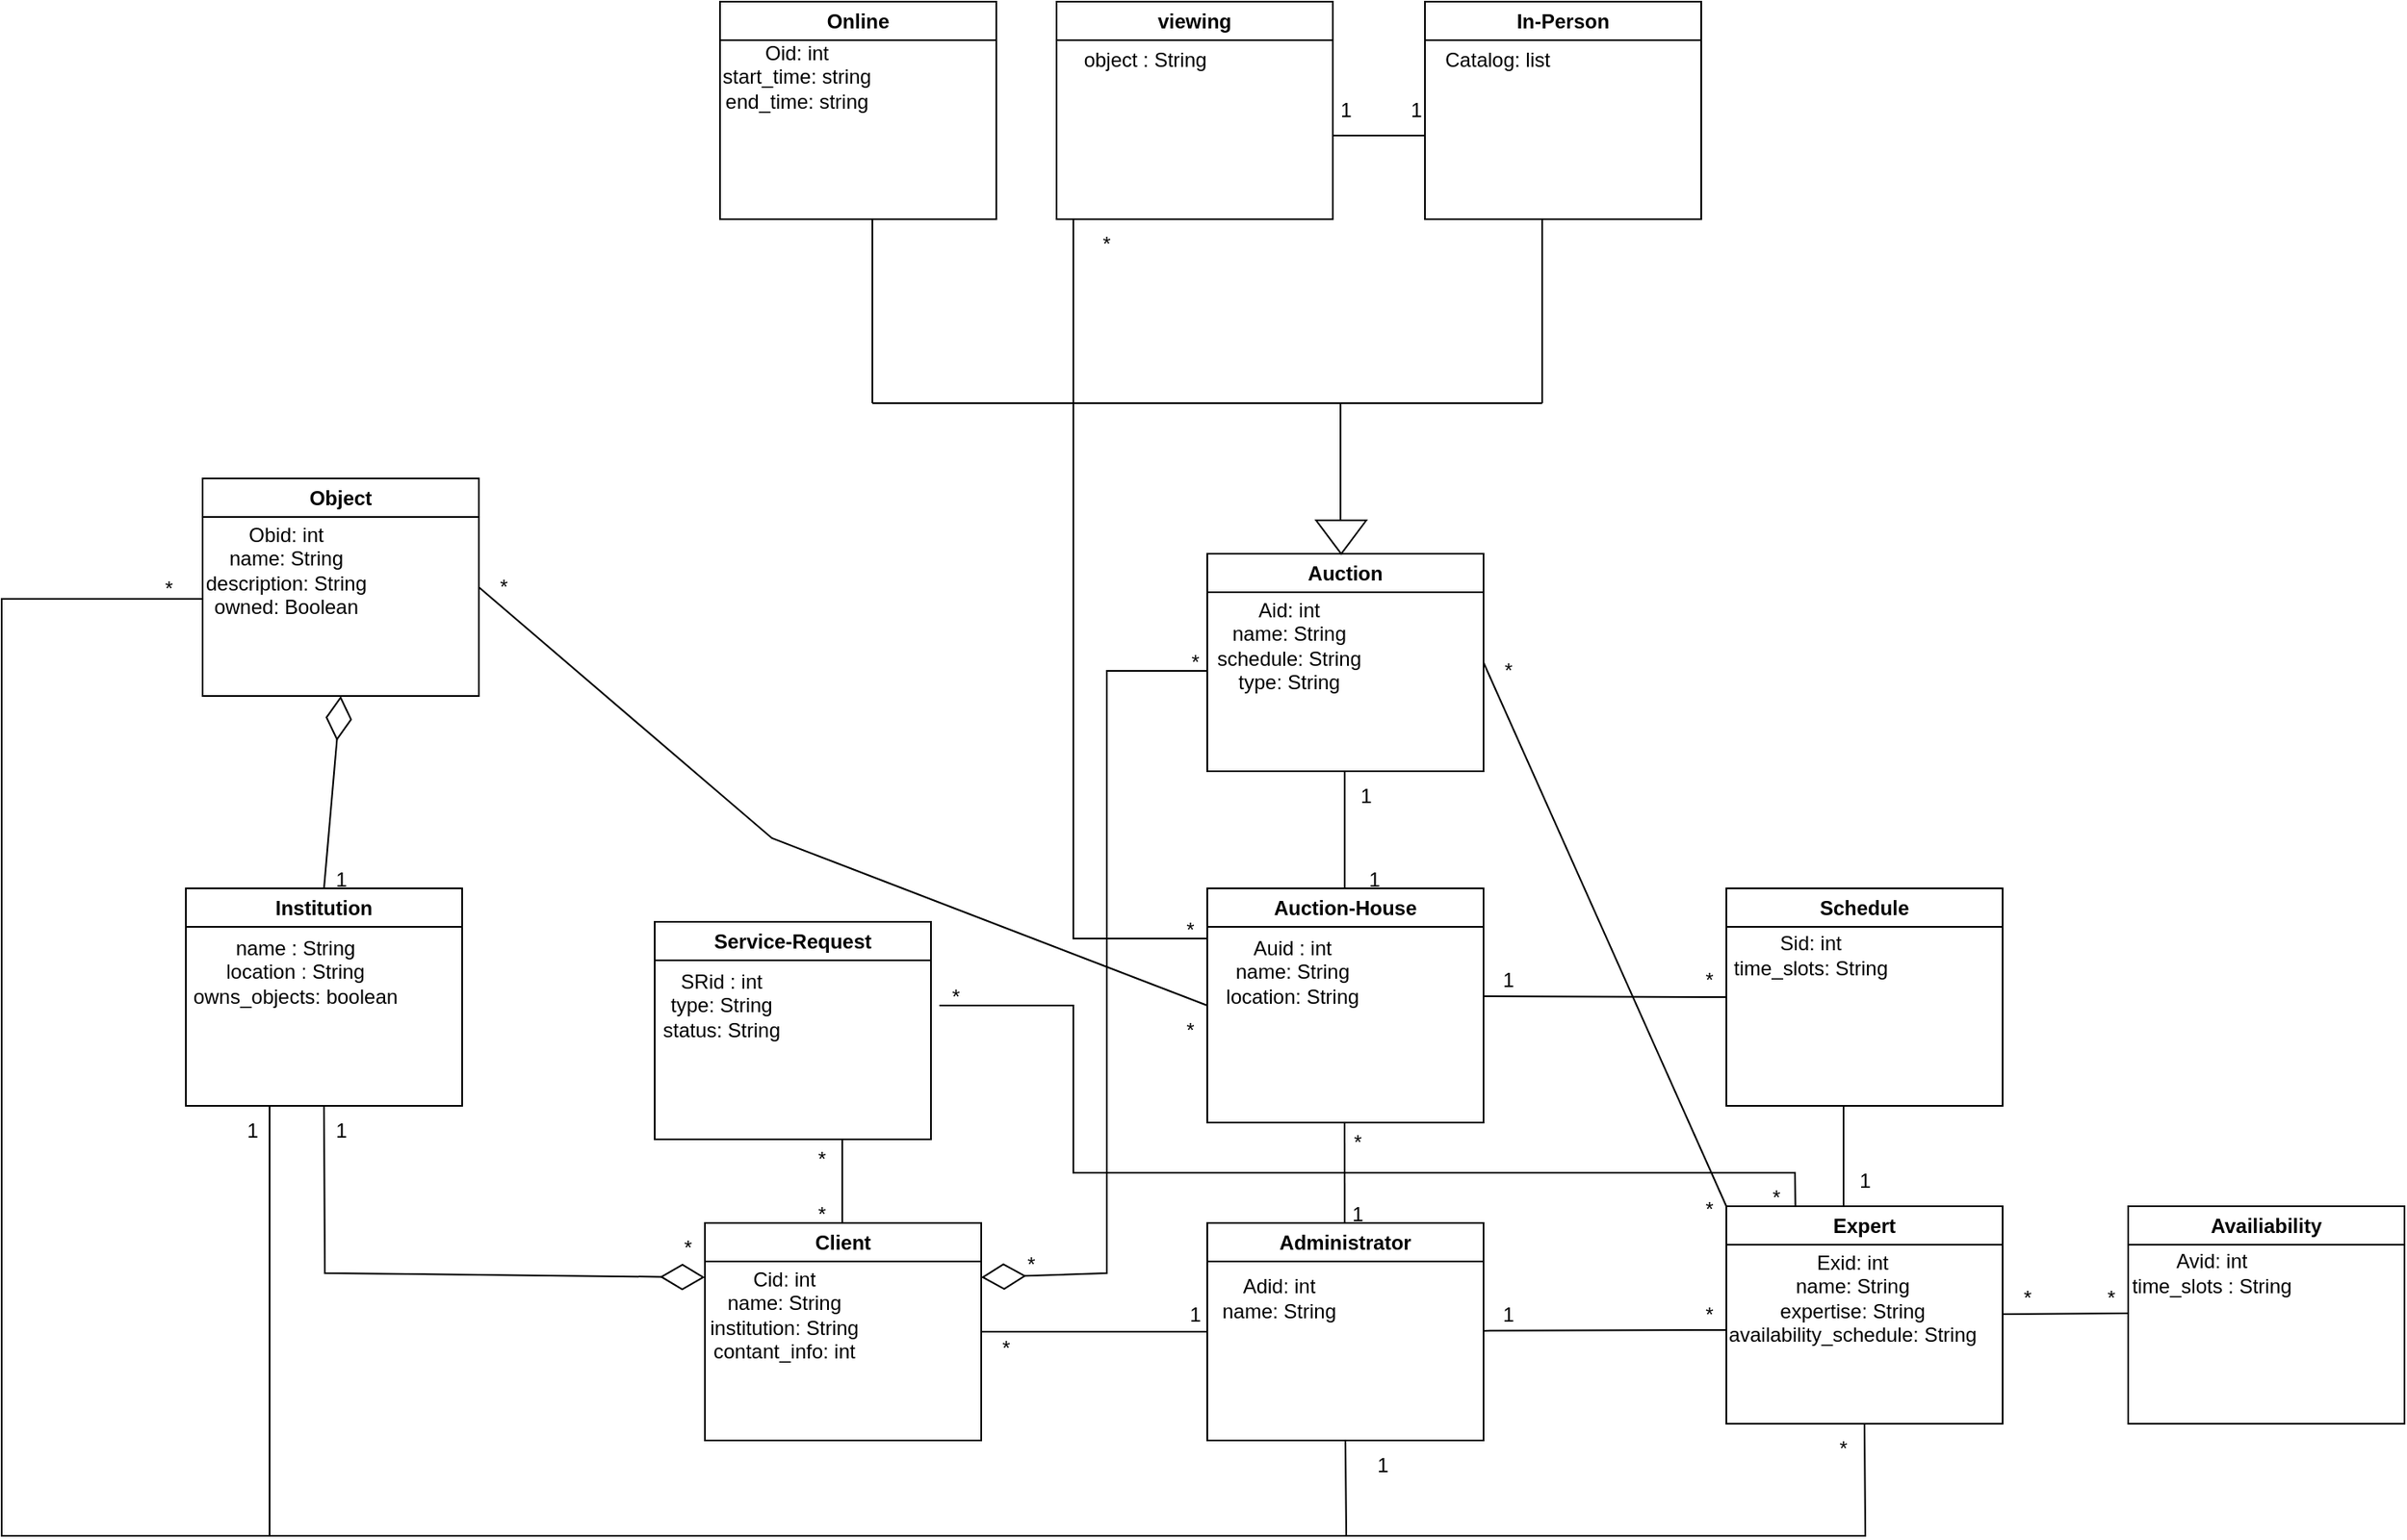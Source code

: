 <mxfile version="26.1.3">
  <diagram name="Page-1" id="1u0bXLWwdKbNFYyK-Vdu">
    <mxGraphModel dx="3212" dy="1187" grid="1" gridSize="10" guides="1" tooltips="1" connect="1" arrows="1" fold="1" page="1" pageScale="1" pageWidth="850" pageHeight="1100" math="0" shadow="0">
      <root>
        <mxCell id="0" />
        <mxCell id="1" parent="0" />
        <mxCell id="QZLf1c5xowND6YFxL0pv-1" value="Auction" style="swimlane;whiteSpace=wrap;html=1;" parent="1" vertex="1">
          <mxGeometry x="360" y="453" width="165" height="130" as="geometry" />
        </mxCell>
        <mxCell id="QZLf1c5xowND6YFxL0pv-48" value="Aid: int&lt;div&gt;name: String&lt;/div&gt;&lt;div&gt;schedule: String&lt;/div&gt;&lt;div&gt;type: String&lt;/div&gt;" style="text;html=1;align=center;verticalAlign=middle;whiteSpace=wrap;rounded=0;" parent="QZLf1c5xowND6YFxL0pv-1" vertex="1">
          <mxGeometry x="-20" y="25" width="137.5" height="60" as="geometry" />
        </mxCell>
        <mxCell id="QZLf1c5xowND6YFxL0pv-92" value="*" style="text;html=1;align=center;verticalAlign=middle;whiteSpace=wrap;rounded=0;" parent="QZLf1c5xowND6YFxL0pv-1" vertex="1">
          <mxGeometry x="-37.5" y="50" width="60" height="30" as="geometry" />
        </mxCell>
        <mxCell id="QZLf1c5xowND6YFxL0pv-2" value="Auction-House" style="swimlane;whiteSpace=wrap;html=1;" parent="1" vertex="1">
          <mxGeometry x="360" y="653" width="165" height="140" as="geometry" />
        </mxCell>
        <mxCell id="QZLf1c5xowND6YFxL0pv-52" value="Auid : int&lt;div&gt;name: String&lt;/div&gt;&lt;div&gt;location: String&lt;/div&gt;" style="text;html=1;align=center;verticalAlign=middle;whiteSpace=wrap;rounded=0;" parent="QZLf1c5xowND6YFxL0pv-2" vertex="1">
          <mxGeometry x="-4" y="20" width="110" height="60" as="geometry" />
        </mxCell>
        <mxCell id="QZLf1c5xowND6YFxL0pv-3" value="Administrator" style="swimlane;whiteSpace=wrap;html=1;" parent="1" vertex="1">
          <mxGeometry x="360" y="853" width="165" height="130" as="geometry" />
        </mxCell>
        <mxCell id="QZLf1c5xowND6YFxL0pv-55" value="Adid: int&lt;div&gt;name: String&lt;/div&gt;" style="text;html=1;align=center;verticalAlign=middle;whiteSpace=wrap;rounded=0;" parent="QZLf1c5xowND6YFxL0pv-3" vertex="1">
          <mxGeometry x="-9" y="30" width="104" height="30" as="geometry" />
        </mxCell>
        <mxCell id="QZLf1c5xowND6YFxL0pv-69" value="1" style="text;html=1;align=center;verticalAlign=middle;whiteSpace=wrap;rounded=0;" parent="QZLf1c5xowND6YFxL0pv-3" vertex="1">
          <mxGeometry x="-37.5" y="40" width="60" height="30" as="geometry" />
        </mxCell>
        <mxCell id="QZLf1c5xowND6YFxL0pv-6" value="Online" style="swimlane;whiteSpace=wrap;html=1;" parent="1" vertex="1">
          <mxGeometry x="69" y="123" width="165" height="130" as="geometry" />
        </mxCell>
        <mxCell id="QZLf1c5xowND6YFxL0pv-43" value="Oid: int&lt;div&gt;start_time: string&lt;/div&gt;&lt;div&gt;end_time: string&lt;/div&gt;" style="text;html=1;align=center;verticalAlign=middle;whiteSpace=wrap;rounded=0;" parent="QZLf1c5xowND6YFxL0pv-6" vertex="1">
          <mxGeometry x="-34" y="10" width="160" height="70" as="geometry" />
        </mxCell>
        <mxCell id="QZLf1c5xowND6YFxL0pv-7" value="In-Person" style="swimlane;whiteSpace=wrap;html=1;" parent="1" vertex="1">
          <mxGeometry x="490" y="123" width="165" height="130" as="geometry" />
        </mxCell>
        <mxCell id="QZLf1c5xowND6YFxL0pv-45" value="Catalog: list" style="text;html=1;align=center;verticalAlign=middle;whiteSpace=wrap;rounded=0;" parent="QZLf1c5xowND6YFxL0pv-7" vertex="1">
          <mxGeometry x="-24" y="20" width="135" height="30" as="geometry" />
        </mxCell>
        <mxCell id="QZLf1c5xowND6YFxL0pv-8" value="" style="endArrow=none;html=1;rounded=0;" parent="1" edge="1">
          <mxGeometry width="50" height="50" relative="1" as="geometry">
            <mxPoint x="442.08" y="653" as="sourcePoint" />
            <mxPoint x="442.08" y="583" as="targetPoint" />
          </mxGeometry>
        </mxCell>
        <mxCell id="QZLf1c5xowND6YFxL0pv-9" value="" style="endArrow=none;html=1;rounded=0;" parent="1" edge="1">
          <mxGeometry width="50" height="50" relative="1" as="geometry">
            <mxPoint x="442.08" y="853" as="sourcePoint" />
            <mxPoint x="442" y="793" as="targetPoint" />
          </mxGeometry>
        </mxCell>
        <mxCell id="QZLf1c5xowND6YFxL0pv-10" value="" style="verticalLabelPosition=bottom;verticalAlign=top;html=1;shape=mxgraph.basic.acute_triangle;dx=0.5;rotation=-180;" parent="1" vertex="1">
          <mxGeometry x="425" y="433" width="30" height="20" as="geometry" />
        </mxCell>
        <mxCell id="QZLf1c5xowND6YFxL0pv-13" value="" style="endArrow=none;html=1;rounded=0;" parent="1" edge="1">
          <mxGeometry width="50" height="50" relative="1" as="geometry">
            <mxPoint x="160" y="363" as="sourcePoint" />
            <mxPoint x="560" y="363" as="targetPoint" />
          </mxGeometry>
        </mxCell>
        <mxCell id="QZLf1c5xowND6YFxL0pv-14" value="" style="endArrow=none;html=1;rounded=0;" parent="1" edge="1">
          <mxGeometry width="50" height="50" relative="1" as="geometry">
            <mxPoint x="160" y="363" as="sourcePoint" />
            <mxPoint x="160" y="253" as="targetPoint" />
          </mxGeometry>
        </mxCell>
        <mxCell id="QZLf1c5xowND6YFxL0pv-15" value="" style="endArrow=none;html=1;rounded=0;" parent="1" edge="1">
          <mxGeometry width="50" height="50" relative="1" as="geometry">
            <mxPoint x="560" y="363" as="sourcePoint" />
            <mxPoint x="560" y="253" as="targetPoint" />
          </mxGeometry>
        </mxCell>
        <mxCell id="QZLf1c5xowND6YFxL0pv-16" value="" style="endArrow=none;html=1;rounded=0;" parent="1" edge="1">
          <mxGeometry width="50" height="50" relative="1" as="geometry">
            <mxPoint x="439.58" y="433" as="sourcePoint" />
            <mxPoint x="439.58" y="363" as="targetPoint" />
          </mxGeometry>
        </mxCell>
        <mxCell id="QZLf1c5xowND6YFxL0pv-17" value="Schedule" style="swimlane;whiteSpace=wrap;html=1;" parent="1" vertex="1">
          <mxGeometry x="670" y="653" width="165" height="130" as="geometry" />
        </mxCell>
        <mxCell id="QZLf1c5xowND6YFxL0pv-54" value="Sid: int&lt;div&gt;time_slots: String&lt;/div&gt;" style="text;html=1;align=center;verticalAlign=middle;resizable=0;points=[];autosize=1;strokeColor=none;fillColor=none;" parent="QZLf1c5xowND6YFxL0pv-17" vertex="1">
          <mxGeometry x="-10" y="20" width="120" height="40" as="geometry" />
        </mxCell>
        <mxCell id="QZLf1c5xowND6YFxL0pv-18" value="Expert" style="swimlane;whiteSpace=wrap;html=1;" parent="1" vertex="1">
          <mxGeometry x="670" y="843" width="165" height="130" as="geometry" />
        </mxCell>
        <mxCell id="QZLf1c5xowND6YFxL0pv-56" value="Exid: int&lt;div&gt;name: String&lt;/div&gt;&lt;div&gt;expertise: String&lt;/div&gt;&lt;div&gt;availability_schedule: String&lt;/div&gt;" style="text;html=1;align=center;verticalAlign=middle;resizable=0;points=[];autosize=1;strokeColor=none;fillColor=none;" parent="QZLf1c5xowND6YFxL0pv-18" vertex="1">
          <mxGeometry x="-10" y="20" width="170" height="70" as="geometry" />
        </mxCell>
        <mxCell id="QZLf1c5xowND6YFxL0pv-74" value="*" style="text;html=1;align=center;verticalAlign=middle;whiteSpace=wrap;rounded=0;" parent="QZLf1c5xowND6YFxL0pv-18" vertex="1">
          <mxGeometry x="-40" y="50" width="60" height="30" as="geometry" />
        </mxCell>
        <mxCell id="QZLf1c5xowND6YFxL0pv-19" value="Availiability" style="swimlane;whiteSpace=wrap;html=1;" parent="1" vertex="1">
          <mxGeometry x="910" y="843" width="165" height="130" as="geometry" />
        </mxCell>
        <mxCell id="QZLf1c5xowND6YFxL0pv-57" value="Avid: int&lt;div&gt;time_slots : String&lt;/div&gt;" style="text;html=1;align=center;verticalAlign=middle;whiteSpace=wrap;rounded=0;" parent="QZLf1c5xowND6YFxL0pv-19" vertex="1">
          <mxGeometry y="20" width="100" height="40" as="geometry" />
        </mxCell>
        <mxCell id="QZLf1c5xowND6YFxL0pv-20" value="" style="endArrow=none;html=1;rounded=0;entryX=0;entryY=0.5;entryDx=0;entryDy=0;exitX=1;exitY=0.5;exitDx=0;exitDy=0;" parent="1" source="QZLf1c5xowND6YFxL0pv-28" target="QZLf1c5xowND6YFxL0pv-3" edge="1">
          <mxGeometry width="50" height="50" relative="1" as="geometry">
            <mxPoint x="225" y="923" as="sourcePoint" />
            <mxPoint x="315" y="923" as="targetPoint" />
          </mxGeometry>
        </mxCell>
        <mxCell id="QZLf1c5xowND6YFxL0pv-21" value="" style="endArrow=none;html=1;rounded=0;entryX=0.25;entryY=0;entryDx=0;entryDy=0;" parent="1" target="QZLf1c5xowND6YFxL0pv-18" edge="1">
          <mxGeometry width="50" height="50" relative="1" as="geometry">
            <mxPoint x="200" y="723" as="sourcePoint" />
            <mxPoint x="700" y="813" as="targetPoint" />
            <Array as="points">
              <mxPoint x="280" y="723" />
              <mxPoint x="280" y="823" />
              <mxPoint x="711" y="823" />
            </Array>
          </mxGeometry>
        </mxCell>
        <mxCell id="QZLf1c5xowND6YFxL0pv-22" value="" style="endArrow=none;html=1;rounded=0;" parent="1" edge="1">
          <mxGeometry width="50" height="50" relative="1" as="geometry">
            <mxPoint x="142" y="803" as="sourcePoint" />
            <mxPoint x="142.02" y="853" as="targetPoint" />
          </mxGeometry>
        </mxCell>
        <mxCell id="QZLf1c5xowND6YFxL0pv-23" value="" style="endArrow=none;html=1;rounded=0;" parent="1" edge="1">
          <mxGeometry width="50" height="50" relative="1" as="geometry">
            <mxPoint x="740" y="843" as="sourcePoint" />
            <mxPoint x="740" y="783" as="targetPoint" />
          </mxGeometry>
        </mxCell>
        <mxCell id="QZLf1c5xowND6YFxL0pv-24" value="" style="endArrow=none;html=1;rounded=0;" parent="1" edge="1">
          <mxGeometry width="50" height="50" relative="1" as="geometry">
            <mxPoint x="835" y="907.44" as="sourcePoint" />
            <mxPoint x="910" y="907" as="targetPoint" />
          </mxGeometry>
        </mxCell>
        <mxCell id="QZLf1c5xowND6YFxL0pv-25" value="" style="endArrow=none;html=1;rounded=0;" parent="1" edge="1">
          <mxGeometry width="50" height="50" relative="1" as="geometry">
            <mxPoint x="525" y="917.44" as="sourcePoint" />
            <mxPoint x="670" y="917" as="targetPoint" />
          </mxGeometry>
        </mxCell>
        <mxCell id="QZLf1c5xowND6YFxL0pv-26" value="" style="endArrow=none;html=1;rounded=0;entryX=0;entryY=0.5;entryDx=0;entryDy=0;" parent="1" target="QZLf1c5xowND6YFxL0pv-17" edge="1">
          <mxGeometry width="50" height="50" relative="1" as="geometry">
            <mxPoint x="525" y="717.44" as="sourcePoint" />
            <mxPoint x="615" y="717.44" as="targetPoint" />
          </mxGeometry>
        </mxCell>
        <mxCell id="QZLf1c5xowND6YFxL0pv-28" value="Client" style="swimlane;whiteSpace=wrap;html=1;" parent="1" vertex="1">
          <mxGeometry x="60" y="853" width="165" height="130" as="geometry" />
        </mxCell>
        <mxCell id="QZLf1c5xowND6YFxL0pv-58" value="Cid: int&lt;div&gt;name: String&lt;/div&gt;&lt;div&gt;institution: String&lt;/div&gt;&lt;div&gt;contant_info: int&lt;/div&gt;" style="text;html=1;align=center;verticalAlign=middle;whiteSpace=wrap;rounded=0;" parent="QZLf1c5xowND6YFxL0pv-28" vertex="1">
          <mxGeometry x="-5" y="25" width="105" height="60" as="geometry" />
        </mxCell>
        <mxCell id="QZLf1c5xowND6YFxL0pv-29" value="Service-Request" style="swimlane;whiteSpace=wrap;html=1;" parent="1" vertex="1">
          <mxGeometry x="30" y="673" width="165" height="130" as="geometry" />
        </mxCell>
        <mxCell id="QZLf1c5xowND6YFxL0pv-50" value="SRid : int&lt;div&gt;type: String&lt;/div&gt;&lt;div&gt;status: String&lt;/div&gt;" style="text;html=1;align=center;verticalAlign=middle;whiteSpace=wrap;rounded=0;" parent="QZLf1c5xowND6YFxL0pv-29" vertex="1">
          <mxGeometry x="-50" y="20" width="180" height="60" as="geometry" />
        </mxCell>
        <mxCell id="QZLf1c5xowND6YFxL0pv-30" value="" style="endArrow=diamondThin;endFill=0;endSize=24;html=1;rounded=0;entryX=1;entryY=0.25;entryDx=0;entryDy=0;" parent="1" target="QZLf1c5xowND6YFxL0pv-28" edge="1">
          <mxGeometry width="160" relative="1" as="geometry">
            <mxPoint x="360" y="523" as="sourcePoint" />
            <mxPoint x="240" y="883" as="targetPoint" />
            <Array as="points">
              <mxPoint x="300" y="523" />
              <mxPoint x="300" y="883" />
            </Array>
          </mxGeometry>
        </mxCell>
        <mxCell id="QZLf1c5xowND6YFxL0pv-31" value="Institution" style="swimlane;whiteSpace=wrap;html=1;" parent="1" vertex="1">
          <mxGeometry x="-250" y="653" width="165" height="130" as="geometry" />
        </mxCell>
        <mxCell id="QZLf1c5xowND6YFxL0pv-51" value="name : String&lt;div&gt;location : String&lt;/div&gt;&lt;div&gt;owns_objects: boolean&lt;/div&gt;" style="text;html=1;align=center;verticalAlign=middle;whiteSpace=wrap;rounded=0;" parent="QZLf1c5xowND6YFxL0pv-31" vertex="1">
          <mxGeometry y="7.5" width="131" height="85" as="geometry" />
        </mxCell>
        <mxCell id="QZLf1c5xowND6YFxL0pv-32" value="Object" style="swimlane;whiteSpace=wrap;html=1;" parent="1" vertex="1">
          <mxGeometry x="-240" y="408" width="165" height="130" as="geometry" />
        </mxCell>
        <mxCell id="QZLf1c5xowND6YFxL0pv-49" value="Obid: int&lt;div&gt;name: String&lt;/div&gt;&lt;div&gt;description: String&lt;br&gt;owned: Boolean&lt;/div&gt;" style="text;html=1;align=center;verticalAlign=middle;whiteSpace=wrap;rounded=0;" parent="QZLf1c5xowND6YFxL0pv-32" vertex="1">
          <mxGeometry x="-30" y="25" width="160" height="60" as="geometry" />
        </mxCell>
        <mxCell id="QZLf1c5xowND6YFxL0pv-33" value="" style="endArrow=diamondThin;endFill=0;endSize=24;html=1;rounded=0;exitX=0.5;exitY=1;exitDx=0;exitDy=0;entryX=0;entryY=0.25;entryDx=0;entryDy=0;" parent="1" source="QZLf1c5xowND6YFxL0pv-31" target="QZLf1c5xowND6YFxL0pv-28" edge="1">
          <mxGeometry width="160" relative="1" as="geometry">
            <mxPoint x="-170" y="893" as="sourcePoint" />
            <mxPoint x="-10" y="893" as="targetPoint" />
            <Array as="points">
              <mxPoint x="-167" y="883" />
            </Array>
          </mxGeometry>
        </mxCell>
        <mxCell id="QZLf1c5xowND6YFxL0pv-34" value="" style="endArrow=diamondThin;endFill=0;endSize=24;html=1;rounded=0;exitX=0.5;exitY=0;exitDx=0;exitDy=0;entryX=0.5;entryY=1;entryDx=0;entryDy=0;" parent="1" source="QZLf1c5xowND6YFxL0pv-31" target="QZLf1c5xowND6YFxL0pv-32" edge="1">
          <mxGeometry width="160" relative="1" as="geometry">
            <mxPoint x="-200" y="583" as="sourcePoint" />
            <mxPoint x="-40" y="583" as="targetPoint" />
          </mxGeometry>
        </mxCell>
        <mxCell id="QZLf1c5xowND6YFxL0pv-35" value="viewing" style="swimlane;whiteSpace=wrap;html=1;" parent="1" vertex="1">
          <mxGeometry x="270" y="123" width="165" height="130" as="geometry" />
        </mxCell>
        <mxCell id="QZLf1c5xowND6YFxL0pv-44" value="object : String" style="text;html=1;align=center;verticalAlign=middle;whiteSpace=wrap;rounded=0;" parent="QZLf1c5xowND6YFxL0pv-35" vertex="1">
          <mxGeometry y="25" width="106" height="20" as="geometry" />
        </mxCell>
        <mxCell id="QZLf1c5xowND6YFxL0pv-36" value="" style="endArrow=none;html=1;rounded=0;" parent="1" edge="1">
          <mxGeometry width="50" height="50" relative="1" as="geometry">
            <mxPoint x="435" y="203" as="sourcePoint" />
            <mxPoint x="490" y="203" as="targetPoint" />
          </mxGeometry>
        </mxCell>
        <mxCell id="QZLf1c5xowND6YFxL0pv-37" value="" style="endArrow=none;html=1;rounded=0;" parent="1" edge="1">
          <mxGeometry width="50" height="50" relative="1" as="geometry">
            <mxPoint x="360" y="683" as="sourcePoint" />
            <mxPoint x="280" y="253" as="targetPoint" />
            <Array as="points">
              <mxPoint x="280" y="683" />
            </Array>
          </mxGeometry>
        </mxCell>
        <mxCell id="QZLf1c5xowND6YFxL0pv-38" value="" style="endArrow=none;html=1;rounded=0;exitX=1;exitY=0.5;exitDx=0;exitDy=0;entryX=0;entryY=0.5;entryDx=0;entryDy=0;" parent="1" source="QZLf1c5xowND6YFxL0pv-32" target="QZLf1c5xowND6YFxL0pv-2" edge="1">
          <mxGeometry width="50" height="50" relative="1" as="geometry">
            <mxPoint x="40" y="498" as="sourcePoint" />
            <mxPoint x="40" y="388" as="targetPoint" />
            <Array as="points">
              <mxPoint x="100" y="623" />
            </Array>
          </mxGeometry>
        </mxCell>
        <mxCell id="QZLf1c5xowND6YFxL0pv-59" value="1" style="text;html=1;align=center;verticalAlign=middle;whiteSpace=wrap;rounded=0;" parent="1" vertex="1">
          <mxGeometry x="-187.5" y="783" width="60" height="30" as="geometry" />
        </mxCell>
        <mxCell id="QZLf1c5xowND6YFxL0pv-60" value="1" style="text;html=1;align=center;verticalAlign=middle;whiteSpace=wrap;rounded=0;" parent="1" vertex="1">
          <mxGeometry x="-187.5" y="633" width="60" height="30" as="geometry" />
        </mxCell>
        <mxCell id="QZLf1c5xowND6YFxL0pv-61" value="1" style="text;html=1;align=center;verticalAlign=middle;whiteSpace=wrap;rounded=0;" parent="1" vertex="1">
          <mxGeometry x="425" y="583" width="60" height="30" as="geometry" />
        </mxCell>
        <mxCell id="QZLf1c5xowND6YFxL0pv-62" value="1" style="text;html=1;align=center;verticalAlign=middle;whiteSpace=wrap;rounded=0;" parent="1" vertex="1">
          <mxGeometry x="430" y="633" width="60" height="30" as="geometry" />
        </mxCell>
        <mxCell id="QZLf1c5xowND6YFxL0pv-64" value="1" style="text;html=1;align=center;verticalAlign=middle;whiteSpace=wrap;rounded=0;" parent="1" vertex="1">
          <mxGeometry x="510" y="693" width="60" height="30" as="geometry" />
        </mxCell>
        <mxCell id="QZLf1c5xowND6YFxL0pv-65" value="1" style="text;html=1;align=center;verticalAlign=middle;whiteSpace=wrap;rounded=0;" parent="1" vertex="1">
          <mxGeometry x="722.5" y="813" width="60" height="30" as="geometry" />
        </mxCell>
        <mxCell id="QZLf1c5xowND6YFxL0pv-66" value="1" style="text;html=1;align=center;verticalAlign=middle;whiteSpace=wrap;rounded=0;" parent="1" vertex="1">
          <mxGeometry x="510" y="893" width="60" height="30" as="geometry" />
        </mxCell>
        <mxCell id="QZLf1c5xowND6YFxL0pv-67" value="1" style="text;html=1;align=center;verticalAlign=middle;whiteSpace=wrap;rounded=0;" parent="1" vertex="1">
          <mxGeometry x="420" y="833" width="60" height="30" as="geometry" />
        </mxCell>
        <mxCell id="QZLf1c5xowND6YFxL0pv-70" value="*" style="text;html=1;align=center;verticalAlign=middle;whiteSpace=wrap;rounded=0;" parent="1" vertex="1">
          <mxGeometry x="20" y="853" width="60" height="30" as="geometry" />
        </mxCell>
        <mxCell id="QZLf1c5xowND6YFxL0pv-72" value="*" style="text;html=1;align=center;verticalAlign=middle;whiteSpace=wrap;rounded=0;" parent="1" vertex="1">
          <mxGeometry x="210" y="913" width="60" height="30" as="geometry" />
        </mxCell>
        <mxCell id="QZLf1c5xowND6YFxL0pv-73" value="*" style="text;html=1;align=center;verticalAlign=middle;whiteSpace=wrap;rounded=0;" parent="1" vertex="1">
          <mxGeometry x="225" y="863" width="60" height="30" as="geometry" />
        </mxCell>
        <mxCell id="QZLf1c5xowND6YFxL0pv-75" value="*" style="text;html=1;align=center;verticalAlign=middle;whiteSpace=wrap;rounded=0;" parent="1" vertex="1">
          <mxGeometry x="870" y="883" width="60" height="30" as="geometry" />
        </mxCell>
        <mxCell id="QZLf1c5xowND6YFxL0pv-76" value="*" style="text;html=1;align=center;verticalAlign=middle;whiteSpace=wrap;rounded=0;" parent="1" vertex="1">
          <mxGeometry x="820" y="883" width="60" height="30" as="geometry" />
        </mxCell>
        <mxCell id="QZLf1c5xowND6YFxL0pv-77" value="*" style="text;html=1;align=center;verticalAlign=middle;whiteSpace=wrap;rounded=0;" parent="1" vertex="1">
          <mxGeometry x="630" y="693" width="60" height="30" as="geometry" />
        </mxCell>
        <mxCell id="QZLf1c5xowND6YFxL0pv-79" value="*" style="text;html=1;align=center;verticalAlign=middle;whiteSpace=wrap;rounded=0;" parent="1" vertex="1">
          <mxGeometry x="670" y="823" width="60" height="30" as="geometry" />
        </mxCell>
        <mxCell id="QZLf1c5xowND6YFxL0pv-80" value="*" style="text;html=1;align=center;verticalAlign=middle;whiteSpace=wrap;rounded=0;" parent="1" vertex="1">
          <mxGeometry x="420" y="790" width="60" height="30" as="geometry" />
        </mxCell>
        <mxCell id="QZLf1c5xowND6YFxL0pv-82" value="*" style="text;html=1;align=center;verticalAlign=middle;whiteSpace=wrap;rounded=0;" parent="1" vertex="1">
          <mxGeometry x="100" y="800" width="60" height="30" as="geometry" />
        </mxCell>
        <mxCell id="QZLf1c5xowND6YFxL0pv-83" value="*" style="text;html=1;align=center;verticalAlign=middle;whiteSpace=wrap;rounded=0;" parent="1" vertex="1">
          <mxGeometry x="100" y="833" width="60" height="30" as="geometry" />
        </mxCell>
        <mxCell id="QZLf1c5xowND6YFxL0pv-84" value="*" style="text;html=1;align=center;verticalAlign=middle;whiteSpace=wrap;rounded=0;" parent="1" vertex="1">
          <mxGeometry x="180" y="703" width="60" height="30" as="geometry" />
        </mxCell>
        <mxCell id="QZLf1c5xowND6YFxL0pv-85" value="*" style="text;html=1;align=center;verticalAlign=middle;whiteSpace=wrap;rounded=0;" parent="1" vertex="1">
          <mxGeometry x="320" y="663" width="60" height="30" as="geometry" />
        </mxCell>
        <mxCell id="QZLf1c5xowND6YFxL0pv-86" value="*" style="text;html=1;align=center;verticalAlign=middle;whiteSpace=wrap;rounded=0;" parent="1" vertex="1">
          <mxGeometry x="320" y="723" width="60" height="30" as="geometry" />
        </mxCell>
        <mxCell id="QZLf1c5xowND6YFxL0pv-87" value="*" style="text;html=1;align=center;verticalAlign=middle;whiteSpace=wrap;rounded=0;" parent="1" vertex="1">
          <mxGeometry x="-90" y="458" width="60" height="30" as="geometry" />
        </mxCell>
        <mxCell id="QZLf1c5xowND6YFxL0pv-88" value="*" style="text;html=1;align=center;verticalAlign=middle;whiteSpace=wrap;rounded=0;" parent="1" vertex="1">
          <mxGeometry x="270" y="253" width="60" height="30" as="geometry" />
        </mxCell>
        <mxCell id="QZLf1c5xowND6YFxL0pv-89" value="" style="endArrow=none;html=1;rounded=0;entryX=1;entryY=0.5;entryDx=0;entryDy=0;exitX=0;exitY=0;exitDx=0;exitDy=0;" parent="1" source="QZLf1c5xowND6YFxL0pv-18" target="QZLf1c5xowND6YFxL0pv-1" edge="1">
          <mxGeometry width="50" height="50" relative="1" as="geometry">
            <mxPoint x="580" y="623" as="sourcePoint" />
            <mxPoint x="630" y="573" as="targetPoint" />
          </mxGeometry>
        </mxCell>
        <mxCell id="QZLf1c5xowND6YFxL0pv-90" value="*" style="text;html=1;align=center;verticalAlign=middle;whiteSpace=wrap;rounded=0;" parent="1" vertex="1">
          <mxGeometry x="630" y="830" width="60" height="30" as="geometry" />
        </mxCell>
        <mxCell id="QZLf1c5xowND6YFxL0pv-91" value="*" style="text;html=1;align=center;verticalAlign=middle;whiteSpace=wrap;rounded=0;" parent="1" vertex="1">
          <mxGeometry x="510" y="508" width="60" height="30" as="geometry" />
        </mxCell>
        <mxCell id="QZLf1c5xowND6YFxL0pv-94" value="1" style="text;html=1;align=center;verticalAlign=middle;whiteSpace=wrap;rounded=0;" parent="1" vertex="1">
          <mxGeometry x="412.5" y="173" width="60" height="30" as="geometry" />
        </mxCell>
        <mxCell id="QZLf1c5xowND6YFxL0pv-95" value="1" style="text;html=1;align=center;verticalAlign=middle;whiteSpace=wrap;rounded=0;" parent="1" vertex="1">
          <mxGeometry x="455" y="173" width="60" height="30" as="geometry" />
        </mxCell>
        <mxCell id="HPBF8GGmCpd8-1K0p_lc-5" value="" style="endArrow=none;html=1;rounded=0;exitX=0.5;exitY=1;exitDx=0;exitDy=0;" edge="1" parent="1" source="QZLf1c5xowND6YFxL0pv-18">
          <mxGeometry width="50" height="50" relative="1" as="geometry">
            <mxPoint x="750" y="1040" as="sourcePoint" />
            <mxPoint x="-240" y="480" as="targetPoint" />
            <Array as="points">
              <mxPoint x="753" y="1040" />
              <mxPoint x="-360" y="1040" />
              <mxPoint x="-360" y="480" />
            </Array>
          </mxGeometry>
        </mxCell>
        <mxCell id="HPBF8GGmCpd8-1K0p_lc-6" value="" style="endArrow=none;html=1;rounded=0;exitX=0.5;exitY=1;exitDx=0;exitDy=0;" edge="1" parent="1" source="QZLf1c5xowND6YFxL0pv-3">
          <mxGeometry width="50" height="50" relative="1" as="geometry">
            <mxPoint x="-200" y="1023" as="sourcePoint" />
            <mxPoint x="-200" y="783" as="targetPoint" />
            <Array as="points">
              <mxPoint x="443" y="1040" />
              <mxPoint x="-200" y="1040" />
            </Array>
          </mxGeometry>
        </mxCell>
        <mxCell id="HPBF8GGmCpd8-1K0p_lc-7" value="1" style="text;html=1;align=center;verticalAlign=middle;whiteSpace=wrap;rounded=0;" vertex="1" parent="1">
          <mxGeometry x="-240" y="783" width="60" height="30" as="geometry" />
        </mxCell>
        <mxCell id="HPBF8GGmCpd8-1K0p_lc-8" value="1" style="text;html=1;align=center;verticalAlign=middle;whiteSpace=wrap;rounded=0;" vertex="1" parent="1">
          <mxGeometry x="435" y="983" width="60" height="30" as="geometry" />
        </mxCell>
        <mxCell id="HPBF8GGmCpd8-1K0p_lc-10" value="*" style="text;html=1;align=center;verticalAlign=middle;whiteSpace=wrap;rounded=0;" vertex="1" parent="1">
          <mxGeometry x="710" y="973" width="60" height="30" as="geometry" />
        </mxCell>
        <mxCell id="HPBF8GGmCpd8-1K0p_lc-11" value="*" style="text;html=1;align=center;verticalAlign=middle;whiteSpace=wrap;rounded=0;" vertex="1" parent="1">
          <mxGeometry x="-290" y="459" width="60" height="30" as="geometry" />
        </mxCell>
      </root>
    </mxGraphModel>
  </diagram>
</mxfile>

